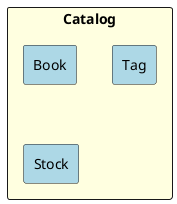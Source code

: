 @startuml catalog_context
rectangle Catalog #lightyellow {
    rectangle Book #lightblue
    rectangle Tag #lightblue
    rectangle Stock #lightblue
}
@enduml
